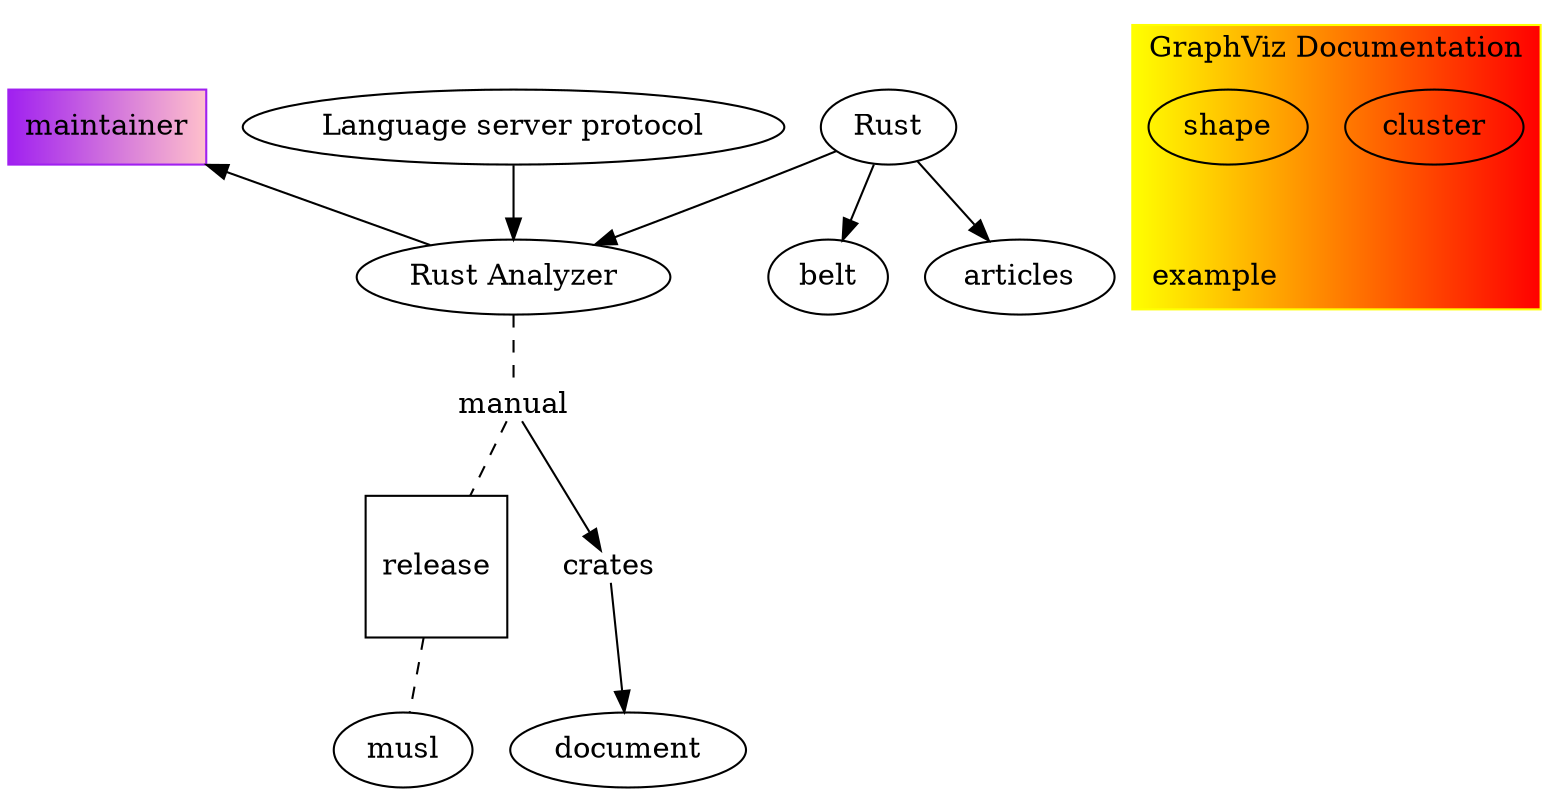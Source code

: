 digraph {
    graph [style = dotted;];
    subgraph {
        // people
        node [shape = rect; color = "purple:pink"; style = filled;];
        maintainer [URL = "https://github.com/matklad";];
    }
    subgraph document {
        node [color = blue; style = filled;];
    }
    rust_analyzer [label = "Rust Analyzer";URL = "https://rust-analyzer.github.io/";];
    lsp [label = "Language server protocol";URL = "https://microsoft.github.io/language-server-protocol/";];
    rust [label = "Rust";URL = "https://www.rust-lang.org/";];
    belt [URL = "https://plv.mpi-sws.org/rustbelt/";];
    articles [URL = "https://alastairreid.github.io/RelatedWork/notes/rust-language/";];
    release [URL = "https://github.com/rust-lang/rust-analyzer/releases";shape = square;];
    musl [URL = "https://www.musl-libc.org/";];
    ra_ap_rust_analyzer_documentation [label = "document";];
    rust -> rust_analyzer;
    lsp -> rust_analyzer;
    
    manual [shape = plain;URL = "https://rust-analyzer.github.io/manual.html#toolchain";];
    crates [shape = plain;URL = "https://rust-analyzer.github.io/manual.html#crates";];
    manual -> crates;
    crates -> ra_ap_rust_analyzer_documentation;
    rust_analyzer -> manual -> release [style = dashed; dir = none;];
    maintainer -> rust_analyzer [dir = back;];
    rust -> articles;
    rust -> belt;
    release -> musl [style = dashed; dir = none;];
    
    
    
    subgraph cluster_graphviz {
        graph [color="yellow:red"; style=filled;];
        // TODO: make link abailable to the whole subgraph not just to the label.
        URL = "https://graphviz.gitlab.io/doc/info/lang.html";
        label = "GraphViz Documentation";
        cluster [URL = "https://graphviz.gitlab.io/doc/info/lang.html#subgraphs-and-clusters";];
        shape [URL = "https://graphviz.org/doc/info/shapes.html";];
        subgraph {
            node [shape = plain;];
            rank = sink;
            example [URL = "https://observablehq.com/@brianstringfellow/graphvis-subgraph-table-label";];
        }
    }
}
